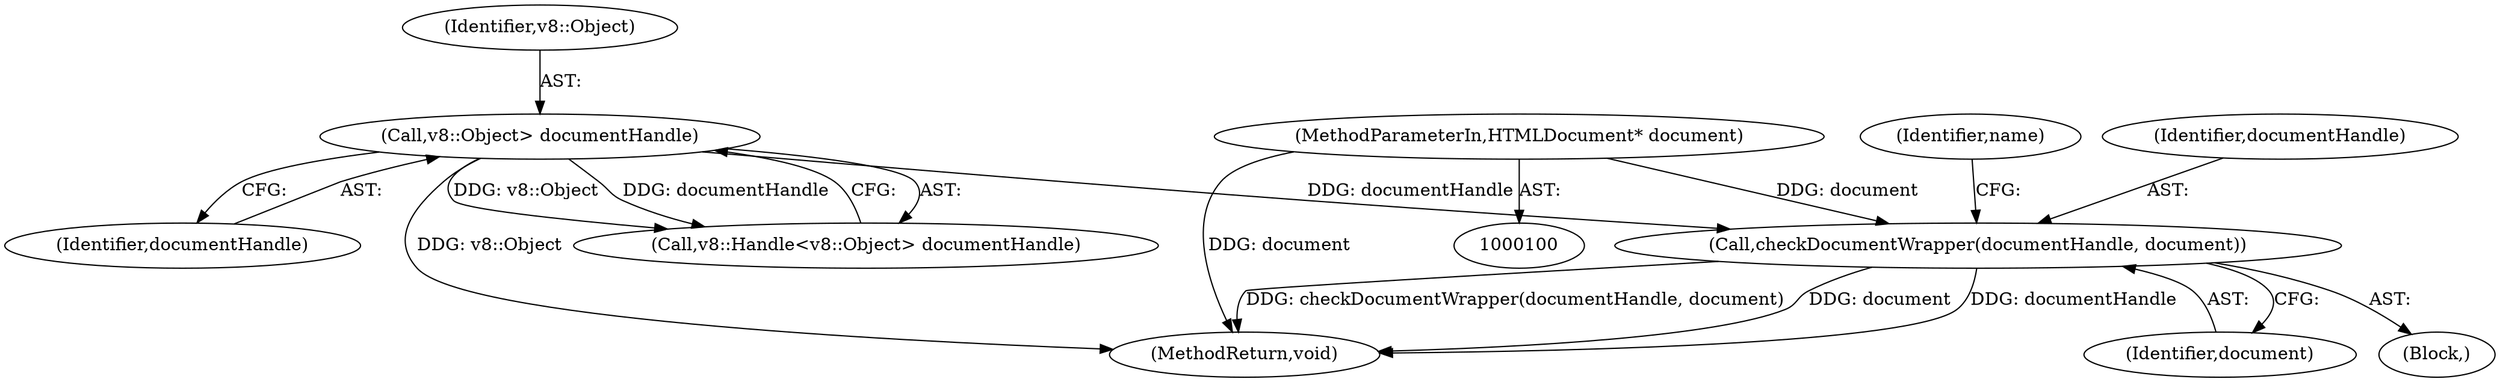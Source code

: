 digraph "0_Chrome_36773850210becda3d76f27285ecd899fafdfc72_0@pointer" {
"1000129" [label="(Call,checkDocumentWrapper(documentHandle, document))"];
"1000124" [label="(Call,v8::Object> documentHandle)"];
"1000101" [label="(MethodParameterIn,HTMLDocument* document)"];
"1000129" [label="(Call,checkDocumentWrapper(documentHandle, document))"];
"1000134" [label="(Identifier,name)"];
"1000101" [label="(MethodParameterIn,HTMLDocument* document)"];
"1000130" [label="(Identifier,documentHandle)"];
"1000122" [label="(Call,v8::Handle<v8::Object> documentHandle)"];
"1000126" [label="(Identifier,documentHandle)"];
"1000103" [label="(Block,)"];
"1000125" [label="(Identifier,v8::Object)"];
"1000124" [label="(Call,v8::Object> documentHandle)"];
"1000131" [label="(Identifier,document)"];
"1000136" [label="(MethodReturn,void)"];
"1000129" -> "1000103"  [label="AST: "];
"1000129" -> "1000131"  [label="CFG: "];
"1000130" -> "1000129"  [label="AST: "];
"1000131" -> "1000129"  [label="AST: "];
"1000134" -> "1000129"  [label="CFG: "];
"1000129" -> "1000136"  [label="DDG: documentHandle"];
"1000129" -> "1000136"  [label="DDG: checkDocumentWrapper(documentHandle, document)"];
"1000129" -> "1000136"  [label="DDG: document"];
"1000124" -> "1000129"  [label="DDG: documentHandle"];
"1000101" -> "1000129"  [label="DDG: document"];
"1000124" -> "1000122"  [label="AST: "];
"1000124" -> "1000126"  [label="CFG: "];
"1000125" -> "1000124"  [label="AST: "];
"1000126" -> "1000124"  [label="AST: "];
"1000122" -> "1000124"  [label="CFG: "];
"1000124" -> "1000136"  [label="DDG: v8::Object"];
"1000124" -> "1000122"  [label="DDG: v8::Object"];
"1000124" -> "1000122"  [label="DDG: documentHandle"];
"1000101" -> "1000100"  [label="AST: "];
"1000101" -> "1000136"  [label="DDG: document"];
}
